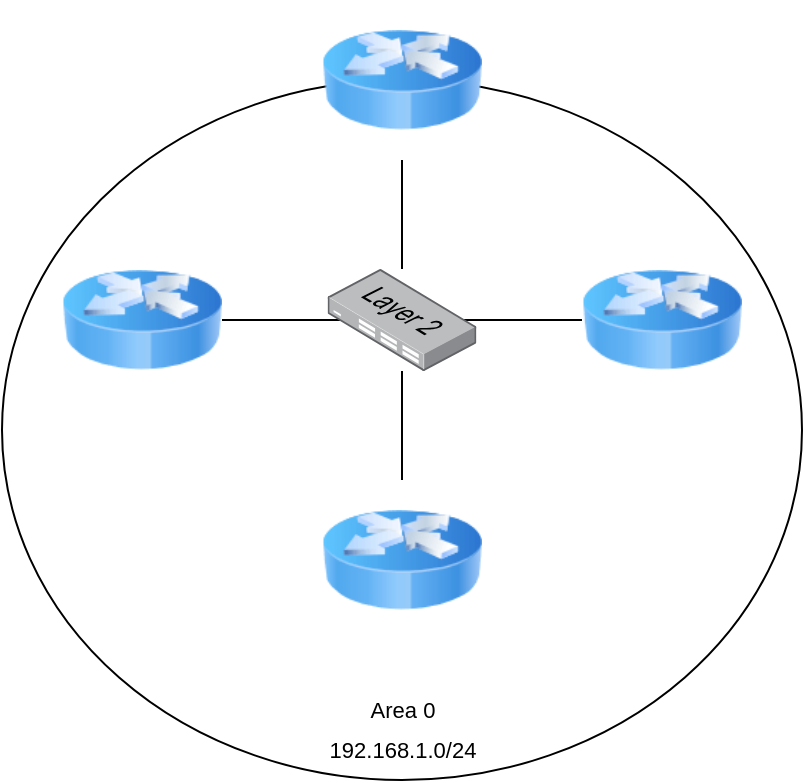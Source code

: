 <mxfile version="21.6.5" type="github" pages="2">
  <diagram id="WRSiLYMKdiKQFvnUjdA-" name="OSPF DRとBDR">
    <mxGraphModel dx="712" dy="986" grid="1" gridSize="10" guides="1" tooltips="1" connect="1" arrows="1" fold="1" page="1" pageScale="1" pageWidth="827" pageHeight="1169" math="0" shadow="0">
      <root>
        <mxCell id="0" />
        <mxCell id="1" parent="0" />
        <mxCell id="rRdawjQ6v616Sq4Dc8et-10" value="" style="ellipse;whiteSpace=wrap;html=1;fontFamily=Helvetica;fontSize=11;fontColor=default;" vertex="1" parent="1">
          <mxGeometry x="140" y="160" width="400" height="350" as="geometry" />
        </mxCell>
        <mxCell id="rRdawjQ6v616Sq4Dc8et-1" value="" style="image;html=1;image=img/lib/clip_art/networking/Router_Icon_128x128.png" vertex="1" parent="1">
          <mxGeometry x="300" y="120" width="80" height="80" as="geometry" />
        </mxCell>
        <mxCell id="rRdawjQ6v616Sq4Dc8et-5" style="rounded=0;orthogonalLoop=1;jettySize=auto;html=1;exitX=1;exitY=0.5;exitDx=0;exitDy=0;endArrow=none;endFill=0;" edge="1" parent="1" source="rRdawjQ6v616Sq4Dc8et-2" target="rRdawjQ6v616Sq4Dc8et-4">
          <mxGeometry relative="1" as="geometry" />
        </mxCell>
        <mxCell id="rRdawjQ6v616Sq4Dc8et-2" value="" style="image;html=1;image=img/lib/clip_art/networking/Router_Icon_128x128.png" vertex="1" parent="1">
          <mxGeometry x="170" y="240" width="80" height="80" as="geometry" />
        </mxCell>
        <mxCell id="rRdawjQ6v616Sq4Dc8et-6" style="edgeStyle=none;shape=connector;rounded=0;orthogonalLoop=1;jettySize=auto;html=1;exitX=0.5;exitY=0;exitDx=0;exitDy=0;labelBackgroundColor=default;strokeColor=default;fontFamily=Helvetica;fontSize=11;fontColor=default;endArrow=none;endFill=0;" edge="1" parent="1" source="rRdawjQ6v616Sq4Dc8et-8" target="rRdawjQ6v616Sq4Dc8et-1">
          <mxGeometry relative="1" as="geometry" />
        </mxCell>
        <mxCell id="rRdawjQ6v616Sq4Dc8et-3" value="" style="image;html=1;image=img/lib/clip_art/networking/Router_Icon_128x128.png" vertex="1" parent="1">
          <mxGeometry x="300" y="360" width="80" height="80" as="geometry" />
        </mxCell>
        <mxCell id="rRdawjQ6v616Sq4Dc8et-4" value="" style="image;html=1;image=img/lib/clip_art/networking/Router_Icon_128x128.png" vertex="1" parent="1">
          <mxGeometry x="430" y="240" width="80" height="80" as="geometry" />
        </mxCell>
        <mxCell id="rRdawjQ6v616Sq4Dc8et-7" value="" style="edgeStyle=none;shape=connector;rounded=0;orthogonalLoop=1;jettySize=auto;html=1;exitX=0.5;exitY=0;exitDx=0;exitDy=0;labelBackgroundColor=default;strokeColor=default;fontFamily=Helvetica;fontSize=11;fontColor=default;endArrow=none;endFill=0;" edge="1" parent="1" source="rRdawjQ6v616Sq4Dc8et-3" target="rRdawjQ6v616Sq4Dc8et-8">
          <mxGeometry relative="1" as="geometry">
            <mxPoint x="340" y="360" as="sourcePoint" />
            <mxPoint x="340" y="200" as="targetPoint" />
          </mxGeometry>
        </mxCell>
        <mxCell id="rRdawjQ6v616Sq4Dc8et-8" value="" style="image;points=[];aspect=fixed;html=1;align=center;shadow=0;dashed=0;image=img/lib/allied_telesis/switch/Switch_24_port_L2.svg;fontFamily=Helvetica;fontSize=11;fontColor=default;" vertex="1" parent="1">
          <mxGeometry x="302.8" y="254.5" width="74.4" height="51" as="geometry" />
        </mxCell>
        <mxCell id="rRdawjQ6v616Sq4Dc8et-11" value="Area 0" style="text;html=1;align=center;verticalAlign=middle;resizable=0;points=[];autosize=1;strokeColor=none;fillColor=none;fontSize=11;fontFamily=Helvetica;fontColor=default;" vertex="1" parent="1">
          <mxGeometry x="310" y="460" width="60" height="30" as="geometry" />
        </mxCell>
        <mxCell id="rRdawjQ6v616Sq4Dc8et-12" value="192.168.1.0/24" style="text;html=1;align=center;verticalAlign=middle;resizable=0;points=[];autosize=1;strokeColor=none;fillColor=none;fontSize=11;fontFamily=Helvetica;fontColor=default;" vertex="1" parent="1">
          <mxGeometry x="290" y="480" width="100" height="30" as="geometry" />
        </mxCell>
      </root>
    </mxGraphModel>
  </diagram>
  <diagram name="OSPF" id="PKhCmqumJbryl44LMtBW">
    <mxGraphModel dx="712" dy="986" grid="1" gridSize="10" guides="1" tooltips="1" connect="1" arrows="1" fold="1" page="1" pageScale="1" pageWidth="827" pageHeight="1169" math="0" shadow="0">
      <root>
        <mxCell id="0" />
        <mxCell id="1" parent="0" />
        <mxCell id="Y9F1AMNFRK9zgY9ZF2rL-16" value="" style="ellipse;whiteSpace=wrap;html=1;strokeColor=default;fontFamily=Helvetica;fontSize=14;fontColor=default;fillColor=default;" parent="1" vertex="1">
          <mxGeometry x="159.5" y="160" width="431" height="240" as="geometry" />
        </mxCell>
        <mxCell id="Y9F1AMNFRK9zgY9ZF2rL-1" value="" style="image;html=1;image=img/lib/clip_art/networking/Router_Icon_128x128.png" parent="1" vertex="1">
          <mxGeometry x="179" y="230" width="80" height="80" as="geometry" />
        </mxCell>
        <mxCell id="Y9F1AMNFRK9zgY9ZF2rL-3" style="rounded=0;orthogonalLoop=1;jettySize=auto;html=1;exitX=0;exitY=0.5;exitDx=0;exitDy=0;entryX=1;entryY=0.5;entryDx=0;entryDy=0;startArrow=classicThin;startFill=1;" parent="1" source="Y9F1AMNFRK9zgY9ZF2rL-2" target="Y9F1AMNFRK9zgY9ZF2rL-1" edge="1">
          <mxGeometry relative="1" as="geometry" />
        </mxCell>
        <mxCell id="Y9F1AMNFRK9zgY9ZF2rL-2" value="" style="image;html=1;image=img/lib/clip_art/networking/Router_Icon_128x128.png" parent="1" vertex="1">
          <mxGeometry x="490" y="230" width="80" height="80" as="geometry" />
        </mxCell>
        <mxCell id="Y9F1AMNFRK9zgY9ZF2rL-5" value="&lt;span style=&quot;color: rgb(0, 0, 0); font-family: Helvetica; font-size: 12px; font-style: normal; font-variant-ligatures: normal; font-variant-caps: normal; font-weight: 400; letter-spacing: normal; orphans: 2; text-align: center; text-indent: 0px; text-transform: none; widows: 2; word-spacing: 0px; -webkit-text-stroke-width: 0px; background-color: rgb(251, 251, 251); text-decoration-thickness: initial; text-decoration-style: initial; text-decoration-color: initial; float: none; display: inline !important;&quot;&gt;192.168.0.0/24&lt;/span&gt;" style="text;whiteSpace=wrap;html=1;" parent="1" vertex="1">
          <mxGeometry x="330.5" y="220" width="89" height="30" as="geometry" />
        </mxCell>
        <mxCell id="Y9F1AMNFRK9zgY9ZF2rL-8" value="リンクステート型のルーティングプロトコル&lt;br&gt;帯域幅から計算する&lt;br&gt;1G=1&lt;br&gt;100M=1&lt;br&gt;10M=10" style="whiteSpace=wrap;html=1;align=left;verticalAlign=top;" parent="1" vertex="1">
          <mxGeometry x="140" y="20" width="321" height="90" as="geometry" />
        </mxCell>
        <mxCell id="Y9F1AMNFRK9zgY9ZF2rL-9" value="Fa1&lt;br&gt;.1" style="text;html=1;align=center;verticalAlign=middle;resizable=0;points=[];autosize=1;strokeColor=none;fillColor=none;" parent="1" vertex="1">
          <mxGeometry x="259" y="279" width="40" height="40" as="geometry" />
        </mxCell>
        <mxCell id="Y9F1AMNFRK9zgY9ZF2rL-10" value="Fa1&lt;br&gt;.2" style="text;html=1;align=center;verticalAlign=middle;resizable=0;points=[];autosize=1;strokeColor=none;fillColor=none;" parent="1" vertex="1">
          <mxGeometry x="450" y="279" width="40" height="40" as="geometry" />
        </mxCell>
        <mxCell id="Y9F1AMNFRK9zgY9ZF2rL-11" value="DR BDRの選出&lt;br&gt;各セグメントで選出&lt;br&gt;" style="whiteSpace=wrap;html=1;align=left;verticalAlign=top;" parent="1" vertex="1">
          <mxGeometry x="481" y="20" width="150" height="90" as="geometry" />
        </mxCell>
        <mxCell id="Y9F1AMNFRK9zgY9ZF2rL-13" value="ルータプライオリティ0-255(デフォルト1)&lt;br style=&quot;font-size: 14px;&quot;&gt;&lt;br style=&quot;font-size: 14px;&quot;&gt;ルータID&lt;br style=&quot;font-size: 14px;&quot;&gt;Lo&lt;br style=&quot;font-size: 14px;&quot;&gt;物理ポート" style="whiteSpace=wrap;html=1;align=left;verticalAlign=top;fontSize=14;" parent="1" vertex="1">
          <mxGeometry x="230" y="430" width="290" height="110" as="geometry" />
        </mxCell>
        <mxCell id="Y9F1AMNFRK9zgY9ZF2rL-15" value="・show ip ospf&lt;br style=&quot;box-sizing: border-box; color: rgb(47, 54, 55); font-family: &amp;quot;JetBrains Mono&amp;quot;, &amp;quot;Helvetica Neue&amp;quot;, Arial, &amp;quot;Hiragino Kaku Gothic ProN&amp;quot;, &amp;quot;Hiragino Sans&amp;quot;, Meiryo, sans-serif; font-size: 15.008px; font-variant-ligatures: none; background-color: rgb(255, 255, 255);&quot;&gt;&lt;span style=&quot;color: rgb(47, 54, 55); font-family: &amp;quot;JetBrains Mono&amp;quot;, &amp;quot;Helvetica Neue&amp;quot;, Arial, &amp;quot;Hiragino Kaku Gothic ProN&amp;quot;, &amp;quot;Hiragino Sans&amp;quot;, Meiryo, sans-serif; font-size: 15.008px; font-variant-ligatures: none; background-color: rgb(255, 255, 255);&quot;&gt;・show ip ospf neighbor&lt;/span&gt;&lt;br style=&quot;box-sizing: border-box; color: rgb(47, 54, 55); font-family: &amp;quot;JetBrains Mono&amp;quot;, &amp;quot;Helvetica Neue&amp;quot;, Arial, &amp;quot;Hiragino Kaku Gothic ProN&amp;quot;, &amp;quot;Hiragino Sans&amp;quot;, Meiryo, sans-serif; font-size: 15.008px; font-variant-ligatures: none; background-color: rgb(255, 255, 255);&quot;&gt;&lt;span style=&quot;color: rgb(47, 54, 55); font-family: &amp;quot;JetBrains Mono&amp;quot;, &amp;quot;Helvetica Neue&amp;quot;, Arial, &amp;quot;Hiragino Kaku Gothic ProN&amp;quot;, &amp;quot;Hiragino Sans&amp;quot;, Meiryo, sans-serif; font-size: 15.008px; font-variant-ligatures: none; background-color: rgb(255, 255, 255);&quot;&gt;・show ip ospf interface&lt;/span&gt;&lt;br style=&quot;box-sizing: border-box; color: rgb(47, 54, 55); font-family: &amp;quot;JetBrains Mono&amp;quot;, &amp;quot;Helvetica Neue&amp;quot;, Arial, &amp;quot;Hiragino Kaku Gothic ProN&amp;quot;, &amp;quot;Hiragino Sans&amp;quot;, Meiryo, sans-serif; font-size: 15.008px; font-variant-ligatures: none; background-color: rgb(255, 255, 255);&quot;&gt;&lt;span style=&quot;color: rgb(47, 54, 55); font-family: &amp;quot;JetBrains Mono&amp;quot;, &amp;quot;Helvetica Neue&amp;quot;, Arial, &amp;quot;Hiragino Kaku Gothic ProN&amp;quot;, &amp;quot;Hiragino Sans&amp;quot;, Meiryo, sans-serif; font-size: 15.008px; font-variant-ligatures: none; background-color: rgb(255, 255, 255);&quot;&gt;・show ip ospf interface brief&lt;/span&gt;&lt;br style=&quot;box-sizing: border-box; color: rgb(47, 54, 55); font-family: &amp;quot;JetBrains Mono&amp;quot;, &amp;quot;Helvetica Neue&amp;quot;, Arial, &amp;quot;Hiragino Kaku Gothic ProN&amp;quot;, &amp;quot;Hiragino Sans&amp;quot;, Meiryo, sans-serif; font-size: 15.008px; font-variant-ligatures: none; background-color: rgb(255, 255, 255);&quot;&gt;&lt;span style=&quot;color: rgb(47, 54, 55); font-family: &amp;quot;JetBrains Mono&amp;quot;, &amp;quot;Helvetica Neue&amp;quot;, Arial, &amp;quot;Hiragino Kaku Gothic ProN&amp;quot;, &amp;quot;Hiragino Sans&amp;quot;, Meiryo, sans-serif; font-size: 15.008px; font-variant-ligatures: none; background-color: rgb(255, 255, 255);&quot;&gt;・show ip ospf database&lt;/span&gt;" style="whiteSpace=wrap;html=1;align=left;verticalAlign=top;fontSize=14;" parent="1" vertex="1">
          <mxGeometry x="224" y="550" width="290" height="110" as="geometry" />
        </mxCell>
        <mxCell id="Y9F1AMNFRK9zgY9ZF2rL-17" value="&lt;span style=&quot;color: rgb(0, 0, 0); font-family: Helvetica; font-size: 12px; font-style: normal; font-variant-ligatures: normal; font-variant-caps: normal; font-weight: 400; letter-spacing: normal; orphans: 2; text-align: center; text-indent: 0px; text-transform: none; widows: 2; word-spacing: 0px; -webkit-text-stroke-width: 0px; background-color: rgb(251, 251, 251); text-decoration-thickness: initial; text-decoration-style: initial; text-decoration-color: initial; float: none; display: inline !important;&quot;&gt;Area0&lt;/span&gt;" style="text;whiteSpace=wrap;html=1;" parent="1" vertex="1">
          <mxGeometry x="340" y="340" width="70" height="30" as="geometry" />
        </mxCell>
        <mxCell id="Y9F1AMNFRK9zgY9ZF2rL-18" value="" style="ellipse;whiteSpace=wrap;html=1;strokeColor=default;fontFamily=Helvetica;fontSize=14;fontColor=default;fillColor=default;" parent="1" vertex="1">
          <mxGeometry x="1025" y="150" width="431" height="240" as="geometry" />
        </mxCell>
        <mxCell id="Y9F1AMNFRK9zgY9ZF2rL-19" value="" style="image;html=1;image=img/lib/clip_art/networking/Router_Icon_128x128.png" parent="1" vertex="1">
          <mxGeometry x="1044.5" y="220" width="80" height="80" as="geometry" />
        </mxCell>
        <mxCell id="Y9F1AMNFRK9zgY9ZF2rL-20" style="rounded=0;orthogonalLoop=1;jettySize=auto;html=1;exitX=0;exitY=0.5;exitDx=0;exitDy=0;entryX=1;entryY=0.5;entryDx=0;entryDy=0;startArrow=classicThin;startFill=1;" parent="1" source="Y9F1AMNFRK9zgY9ZF2rL-21" target="Y9F1AMNFRK9zgY9ZF2rL-19" edge="1">
          <mxGeometry relative="1" as="geometry" />
        </mxCell>
        <mxCell id="Y9F1AMNFRK9zgY9ZF2rL-21" value="" style="image;html=1;image=img/lib/clip_art/networking/Router_Icon_128x128.png" parent="1" vertex="1">
          <mxGeometry x="1355.5" y="220" width="80" height="80" as="geometry" />
        </mxCell>
        <mxCell id="Y9F1AMNFRK9zgY9ZF2rL-22" value="&lt;span style=&quot;color: rgb(0, 0, 0); font-family: Helvetica; font-size: 12px; font-style: normal; font-variant-ligatures: normal; font-variant-caps: normal; font-weight: 400; letter-spacing: normal; orphans: 2; text-align: center; text-indent: 0px; text-transform: none; widows: 2; word-spacing: 0px; -webkit-text-stroke-width: 0px; background-color: rgb(251, 251, 251); text-decoration-thickness: initial; text-decoration-style: initial; text-decoration-color: initial; float: none; display: inline !important;&quot;&gt;10.1.1.0/24&lt;/span&gt;" style="text;whiteSpace=wrap;html=1;" parent="1" vertex="1">
          <mxGeometry x="1205.5" y="210" width="70" height="30" as="geometry" />
        </mxCell>
        <mxCell id="Y9F1AMNFRK9zgY9ZF2rL-23" value="Fa1&lt;br&gt;.1" style="text;html=1;align=center;verticalAlign=middle;resizable=0;points=[];autosize=1;strokeColor=none;fillColor=none;" parent="1" vertex="1">
          <mxGeometry x="1124.5" y="269" width="40" height="40" as="geometry" />
        </mxCell>
        <mxCell id="Y9F1AMNFRK9zgY9ZF2rL-24" value="Fa1&lt;br&gt;.2" style="text;html=1;align=center;verticalAlign=middle;resizable=0;points=[];autosize=1;strokeColor=none;fillColor=none;" parent="1" vertex="1">
          <mxGeometry x="1315.5" y="269" width="40" height="40" as="geometry" />
        </mxCell>
        <mxCell id="Y9F1AMNFRK9zgY9ZF2rL-25" value="&lt;span style=&quot;color: rgb(0, 0, 0); font-family: Helvetica; font-size: 12px; font-style: normal; font-variant-ligatures: normal; font-variant-caps: normal; font-weight: 400; letter-spacing: normal; orphans: 2; text-align: center; text-indent: 0px; text-transform: none; widows: 2; word-spacing: 0px; -webkit-text-stroke-width: 0px; background-color: rgb(251, 251, 251); text-decoration-thickness: initial; text-decoration-style: initial; text-decoration-color: initial; float: none; display: inline !important;&quot;&gt;Area0&lt;/span&gt;" style="text;whiteSpace=wrap;html=1;" parent="1" vertex="1">
          <mxGeometry x="1205.5" y="330" width="70" height="30" as="geometry" />
        </mxCell>
      </root>
    </mxGraphModel>
  </diagram>
</mxfile>
